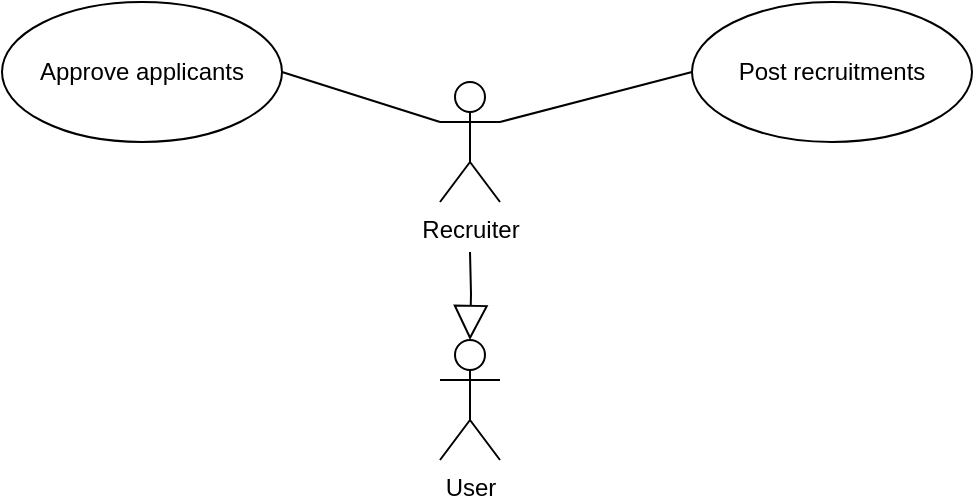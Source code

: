 <mxfile version="20.4.1" type="device"><diagram id="APRt9vSjKNKJ_Xwy13fI" name="Page-1"><mxGraphModel dx="1131" dy="459" grid="0" gridSize="10" guides="1" tooltips="1" connect="1" arrows="1" fold="1" page="0" pageScale="1" pageWidth="850" pageHeight="1100" math="0" shadow="0"><root><mxCell id="0"/><mxCell id="1" parent="0"/><mxCell id="V4ZwtyouiZgJfZpgXo4d-4" style="edgeStyle=orthogonalEdgeStyle;rounded=0;orthogonalLoop=1;jettySize=auto;html=1;endArrow=block;endFill=0;endSize=15;" edge="1" parent="1" target="V4ZwtyouiZgJfZpgXo4d-3"><mxGeometry relative="1" as="geometry"><mxPoint x="135" y="255" as="sourcePoint"/></mxGeometry></mxCell><mxCell id="E2oXBB2P1GPWaOFtwcZQ-1" value="Recruiter" style="shape=umlActor;verticalLabelPosition=bottom;verticalAlign=top;html=1;" parent="1" vertex="1"><mxGeometry x="120" y="170" width="30" height="60" as="geometry"/></mxCell><mxCell id="LJHmMCtH0WOtL24BqfLR-13" value="Post recruitments" style="ellipse;whiteSpace=wrap;html=1;" parent="1" vertex="1"><mxGeometry x="246" y="130" width="140" height="70" as="geometry"/></mxCell><mxCell id="LJHmMCtH0WOtL24BqfLR-14" value="" style="endArrow=none;html=1;rounded=0;exitX=1;exitY=0.333;exitDx=0;exitDy=0;exitPerimeter=0;entryX=0;entryY=0.5;entryDx=0;entryDy=0;" parent="1" source="E2oXBB2P1GPWaOFtwcZQ-1" target="LJHmMCtH0WOtL24BqfLR-13" edge="1"><mxGeometry width="50" height="50" relative="1" as="geometry"><mxPoint x="120" y="-70" as="sourcePoint"/><mxPoint x="120" y="100" as="targetPoint"/></mxGeometry></mxCell><mxCell id="LJHmMCtH0WOtL24BqfLR-15" value="Approve applicants" style="ellipse;whiteSpace=wrap;html=1;" parent="1" vertex="1"><mxGeometry x="-99" y="130" width="140" height="70" as="geometry"/></mxCell><mxCell id="LJHmMCtH0WOtL24BqfLR-16" value="" style="endArrow=none;html=1;rounded=0;exitX=0;exitY=0.333;exitDx=0;exitDy=0;exitPerimeter=0;entryX=1;entryY=0.5;entryDx=0;entryDy=0;" parent="1" source="E2oXBB2P1GPWaOFtwcZQ-1" target="LJHmMCtH0WOtL24BqfLR-15" edge="1"><mxGeometry width="50" height="50" relative="1" as="geometry"><mxPoint x="120" y="278" as="sourcePoint"/><mxPoint x="112.5" y="202" as="targetPoint"/></mxGeometry></mxCell><mxCell id="V4ZwtyouiZgJfZpgXo4d-3" value="User" style="shape=umlActor;verticalLabelPosition=bottom;verticalAlign=top;html=1;" vertex="1" parent="1"><mxGeometry x="120" y="299" width="30" height="60" as="geometry"/></mxCell></root></mxGraphModel></diagram></mxfile>